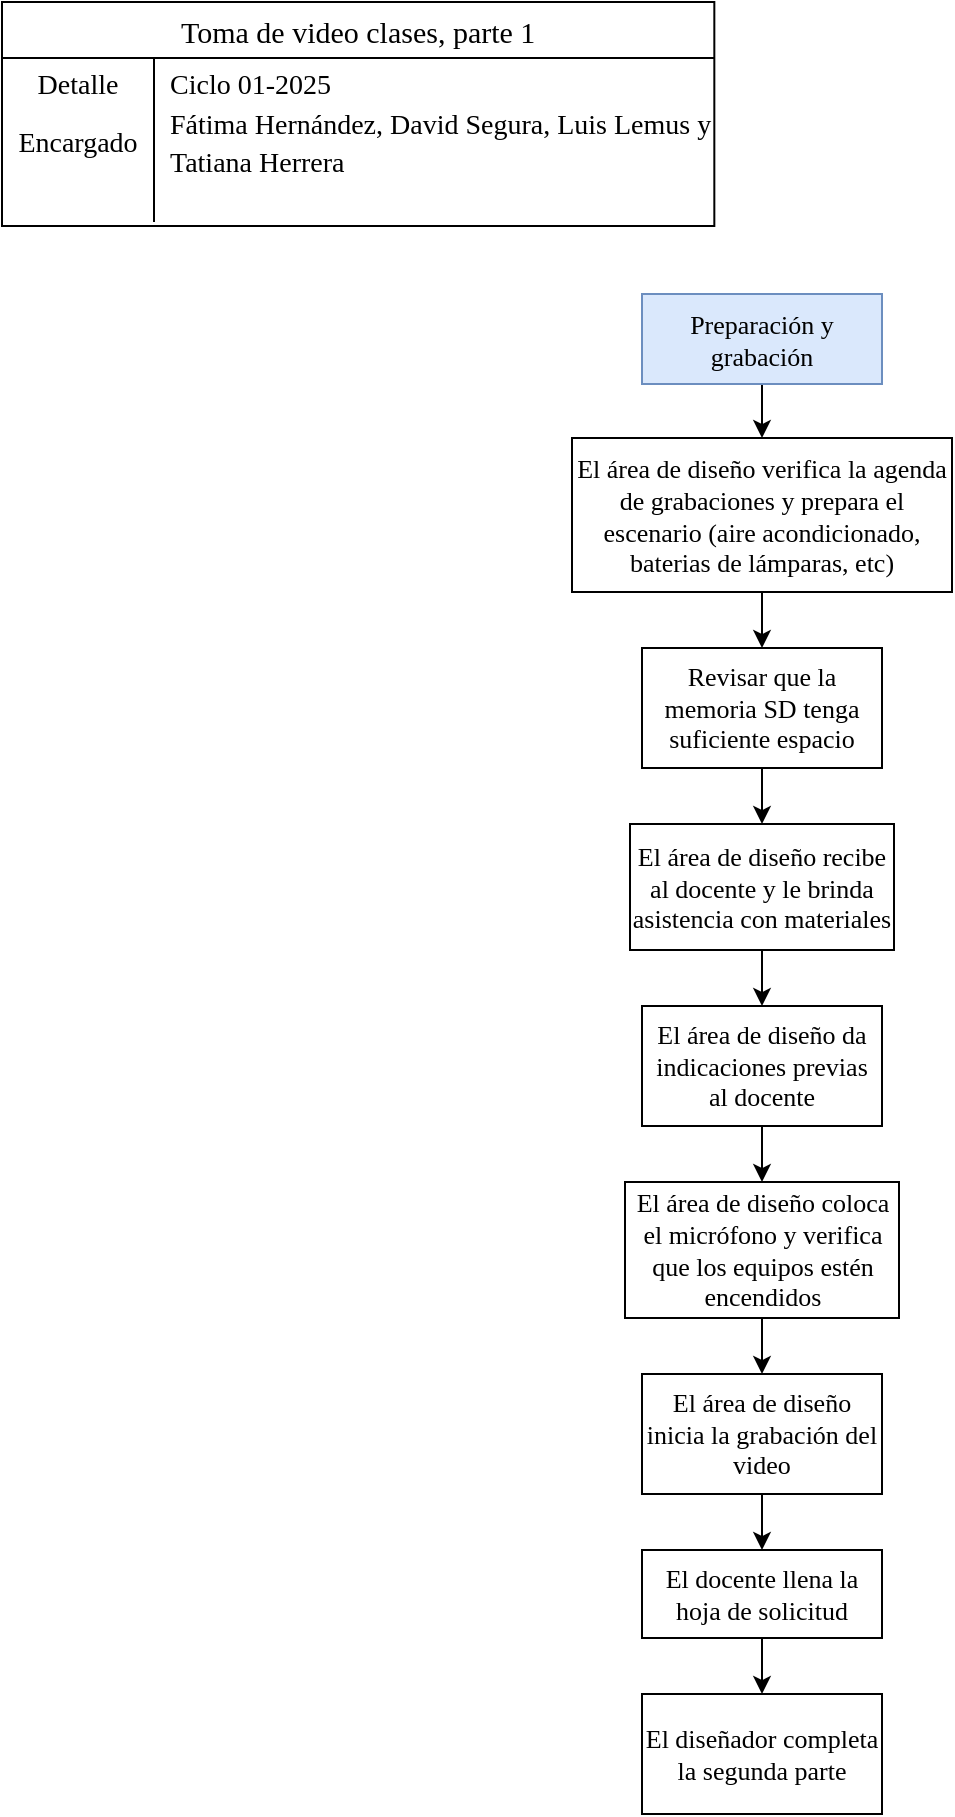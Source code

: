 <mxfile version="28.0.6">
  <diagram name="Página-1" id="JjM72OkgwJMH5U0479FH">
    <mxGraphModel dx="1188" dy="701" grid="0" gridSize="10" guides="1" tooltips="1" connect="1" arrows="1" fold="1" page="1" pageScale="1" pageWidth="827" pageHeight="1169" math="0" shadow="0">
      <root>
        <mxCell id="0" />
        <mxCell id="1" parent="0" />
        <mxCell id="_D6N30qZEQgWvShnuil0-1" value="Toma de video clases, parte 1" style="shape=table;startSize=28;container=1;collapsible=0;childLayout=tableLayout;fixedRows=1;rowLines=0;fontStyle=0;strokeColor=default;fontSize=15;fontFamily=Times New Roman;" vertex="1" parent="1">
          <mxGeometry x="34" y="30" width="356.165" height="111.966" as="geometry" />
        </mxCell>
        <mxCell id="_D6N30qZEQgWvShnuil0-2" value="" style="shape=tableRow;horizontal=0;startSize=0;swimlaneHead=0;swimlaneBody=0;top=0;left=0;bottom=0;right=0;collapsible=0;dropTarget=0;fillColor=none;points=[[0,0.5],[1,0.5]];portConstraint=eastwest;strokeColor=inherit;fontSize=16;fontFamily=Times New Roman;" vertex="1" parent="_D6N30qZEQgWvShnuil0-1">
          <mxGeometry y="28" width="356.165" height="20" as="geometry" />
        </mxCell>
        <mxCell id="_D6N30qZEQgWvShnuil0-3" value="&lt;font style=&quot;font-size: 14px;&quot;&gt;Detalle&lt;/font&gt;&lt;div&gt;&lt;br&gt;&lt;/div&gt;" style="shape=partialRectangle;html=1;whiteSpace=wrap;connectable=0;fillColor=none;top=0;left=0;bottom=0;right=0;overflow=hidden;pointerEvents=1;strokeColor=inherit;fontSize=16;fontFamily=Times New Roman;" vertex="1" parent="_D6N30qZEQgWvShnuil0-2">
          <mxGeometry width="76" height="20" as="geometry">
            <mxRectangle width="76" height="20" as="alternateBounds" />
          </mxGeometry>
        </mxCell>
        <mxCell id="_D6N30qZEQgWvShnuil0-4" value="&lt;font style=&quot;font-size: 14px;&quot;&gt;Ciclo 01-2025&lt;/font&gt;" style="shape=partialRectangle;html=1;whiteSpace=wrap;connectable=0;fillColor=none;top=0;left=0;bottom=0;right=0;align=left;spacingLeft=6;overflow=hidden;strokeColor=inherit;fontSize=16;fontFamily=Times New Roman;" vertex="1" parent="_D6N30qZEQgWvShnuil0-2">
          <mxGeometry x="76" width="280" height="20" as="geometry">
            <mxRectangle width="280" height="20" as="alternateBounds" />
          </mxGeometry>
        </mxCell>
        <mxCell id="_D6N30qZEQgWvShnuil0-5" value="" style="shape=tableRow;horizontal=0;startSize=0;swimlaneHead=0;swimlaneBody=0;top=0;left=0;bottom=0;right=0;collapsible=0;dropTarget=0;fillColor=none;points=[[0,0.5],[1,0.5]];portConstraint=eastwest;strokeColor=inherit;fontSize=16;fontFamily=Times New Roman;" vertex="1" parent="_D6N30qZEQgWvShnuil0-1">
          <mxGeometry y="48" width="356.165" height="42" as="geometry" />
        </mxCell>
        <mxCell id="_D6N30qZEQgWvShnuil0-6" value="&lt;font style=&quot;font-size: 14px;&quot;&gt;Encargado&lt;/font&gt;" style="shape=partialRectangle;html=1;whiteSpace=wrap;connectable=0;fillColor=none;top=0;left=0;bottom=0;right=0;overflow=hidden;strokeColor=inherit;fontSize=16;fontFamily=Times New Roman;" vertex="1" parent="_D6N30qZEQgWvShnuil0-5">
          <mxGeometry width="76" height="42" as="geometry">
            <mxRectangle width="76" height="42" as="alternateBounds" />
          </mxGeometry>
        </mxCell>
        <mxCell id="_D6N30qZEQgWvShnuil0-7" value="&lt;span style=&quot;font-size: 14px;&quot;&gt;Fátima Hernández, David Segura, Luis Lemus y Tatiana Herrera&lt;/span&gt;" style="shape=partialRectangle;html=1;whiteSpace=wrap;connectable=0;fillColor=none;top=0;left=0;bottom=0;right=0;align=left;spacingLeft=6;overflow=hidden;strokeColor=inherit;fontSize=16;fontFamily=Times New Roman;" vertex="1" parent="_D6N30qZEQgWvShnuil0-5">
          <mxGeometry x="76" width="280" height="42" as="geometry">
            <mxRectangle width="280" height="42" as="alternateBounds" />
          </mxGeometry>
        </mxCell>
        <mxCell id="_D6N30qZEQgWvShnuil0-8" value="" style="shape=tableRow;horizontal=0;startSize=0;swimlaneHead=0;swimlaneBody=0;top=0;left=0;bottom=0;right=0;collapsible=0;dropTarget=0;fillColor=none;points=[[0,0.5],[1,0.5]];portConstraint=eastwest;strokeColor=inherit;fontSize=16;fontFamily=Times New Roman;" vertex="1" parent="_D6N30qZEQgWvShnuil0-1">
          <mxGeometry y="90" width="356.165" height="20" as="geometry" />
        </mxCell>
        <mxCell id="_D6N30qZEQgWvShnuil0-9" value="" style="shape=partialRectangle;html=1;whiteSpace=wrap;connectable=0;fillColor=none;top=0;left=0;bottom=0;right=0;overflow=hidden;strokeColor=inherit;fontSize=16;fontFamily=Times New Roman;" vertex="1" parent="_D6N30qZEQgWvShnuil0-8">
          <mxGeometry width="76" height="20" as="geometry">
            <mxRectangle width="76" height="20" as="alternateBounds" />
          </mxGeometry>
        </mxCell>
        <mxCell id="_D6N30qZEQgWvShnuil0-10" value="" style="shape=partialRectangle;html=1;whiteSpace=wrap;connectable=0;fillColor=none;top=0;left=0;bottom=0;right=0;align=left;spacingLeft=6;overflow=hidden;strokeColor=inherit;fontSize=16;fontFamily=Times New Roman;" vertex="1" parent="_D6N30qZEQgWvShnuil0-8">
          <mxGeometry x="76" width="280" height="20" as="geometry">
            <mxRectangle width="280" height="20" as="alternateBounds" />
          </mxGeometry>
        </mxCell>
        <mxCell id="_D6N30qZEQgWvShnuil0-14" value="" style="edgeStyle=orthogonalEdgeStyle;rounded=0;orthogonalLoop=1;jettySize=auto;html=1;" edge="1" parent="1" source="_D6N30qZEQgWvShnuil0-12" target="_D6N30qZEQgWvShnuil0-13">
          <mxGeometry relative="1" as="geometry" />
        </mxCell>
        <mxCell id="_D6N30qZEQgWvShnuil0-12" value="&lt;font&gt;Preparación y grabación&lt;/font&gt;" style="rounded=0;whiteSpace=wrap;html=1;fontFamily=Times New Roman;fontSize=13;fillColor=#dae8fc;strokeColor=#6c8ebf;" vertex="1" parent="1">
          <mxGeometry x="354" y="176" width="120" height="45" as="geometry" />
        </mxCell>
        <mxCell id="_D6N30qZEQgWvShnuil0-16" value="" style="edgeStyle=orthogonalEdgeStyle;rounded=0;orthogonalLoop=1;jettySize=auto;html=1;" edge="1" parent="1" source="_D6N30qZEQgWvShnuil0-13" target="_D6N30qZEQgWvShnuil0-15">
          <mxGeometry relative="1" as="geometry" />
        </mxCell>
        <mxCell id="_D6N30qZEQgWvShnuil0-13" value="El área de diseño verifica la agenda de grabaciones y prepara el escenario (aire acondicionado, baterias de lámparas, etc)" style="whiteSpace=wrap;html=1;fontSize=13;fontFamily=Times New Roman;rounded=0;" vertex="1" parent="1">
          <mxGeometry x="319" y="248" width="190" height="77" as="geometry" />
        </mxCell>
        <mxCell id="_D6N30qZEQgWvShnuil0-18" value="" style="edgeStyle=orthogonalEdgeStyle;rounded=0;orthogonalLoop=1;jettySize=auto;html=1;" edge="1" parent="1" source="_D6N30qZEQgWvShnuil0-15" target="_D6N30qZEQgWvShnuil0-17">
          <mxGeometry relative="1" as="geometry" />
        </mxCell>
        <mxCell id="_D6N30qZEQgWvShnuil0-15" value="Revisar que la memoria SD tenga suficiente espacio" style="whiteSpace=wrap;html=1;fontSize=13;fontFamily=Times New Roman;rounded=0;" vertex="1" parent="1">
          <mxGeometry x="354" y="353" width="120" height="60" as="geometry" />
        </mxCell>
        <mxCell id="_D6N30qZEQgWvShnuil0-20" value="" style="edgeStyle=orthogonalEdgeStyle;rounded=0;orthogonalLoop=1;jettySize=auto;html=1;" edge="1" parent="1" source="_D6N30qZEQgWvShnuil0-17" target="_D6N30qZEQgWvShnuil0-19">
          <mxGeometry relative="1" as="geometry" />
        </mxCell>
        <mxCell id="_D6N30qZEQgWvShnuil0-17" value="El área de diseño recibe al docente y le brinda asistencia con materiales" style="whiteSpace=wrap;html=1;fontSize=13;fontFamily=Times New Roman;rounded=0;" vertex="1" parent="1">
          <mxGeometry x="348" y="441" width="132" height="63" as="geometry" />
        </mxCell>
        <mxCell id="_D6N30qZEQgWvShnuil0-22" value="" style="edgeStyle=orthogonalEdgeStyle;rounded=0;orthogonalLoop=1;jettySize=auto;html=1;" edge="1" parent="1" source="_D6N30qZEQgWvShnuil0-19" target="_D6N30qZEQgWvShnuil0-21">
          <mxGeometry relative="1" as="geometry" />
        </mxCell>
        <mxCell id="_D6N30qZEQgWvShnuil0-19" value="El área de diseño da indicaciones previas al docente" style="whiteSpace=wrap;html=1;fontSize=13;fontFamily=Times New Roman;rounded=0;" vertex="1" parent="1">
          <mxGeometry x="354" y="532" width="120" height="60" as="geometry" />
        </mxCell>
        <mxCell id="_D6N30qZEQgWvShnuil0-24" value="" style="edgeStyle=orthogonalEdgeStyle;rounded=0;orthogonalLoop=1;jettySize=auto;html=1;" edge="1" parent="1" source="_D6N30qZEQgWvShnuil0-21" target="_D6N30qZEQgWvShnuil0-23">
          <mxGeometry relative="1" as="geometry" />
        </mxCell>
        <mxCell id="_D6N30qZEQgWvShnuil0-21" value="El área de diseño coloca el micrófono y verifica que los equipos estén encendidos" style="whiteSpace=wrap;html=1;fontSize=13;fontFamily=Times New Roman;rounded=0;" vertex="1" parent="1">
          <mxGeometry x="345.5" y="620" width="137" height="68" as="geometry" />
        </mxCell>
        <mxCell id="_D6N30qZEQgWvShnuil0-26" value="" style="edgeStyle=orthogonalEdgeStyle;rounded=0;orthogonalLoop=1;jettySize=auto;html=1;" edge="1" parent="1" source="_D6N30qZEQgWvShnuil0-23" target="_D6N30qZEQgWvShnuil0-25">
          <mxGeometry relative="1" as="geometry" />
        </mxCell>
        <mxCell id="_D6N30qZEQgWvShnuil0-23" value="El área de diseño inicia la grabación del video" style="whiteSpace=wrap;html=1;fontSize=13;fontFamily=Times New Roman;rounded=0;" vertex="1" parent="1">
          <mxGeometry x="354" y="716" width="120" height="60" as="geometry" />
        </mxCell>
        <mxCell id="_D6N30qZEQgWvShnuil0-30" value="" style="edgeStyle=orthogonalEdgeStyle;rounded=0;orthogonalLoop=1;jettySize=auto;html=1;" edge="1" parent="1" source="_D6N30qZEQgWvShnuil0-25" target="_D6N30qZEQgWvShnuil0-29">
          <mxGeometry relative="1" as="geometry" />
        </mxCell>
        <mxCell id="_D6N30qZEQgWvShnuil0-25" value="El docente llena la hoja de solicitud" style="whiteSpace=wrap;html=1;fontSize=13;fontFamily=Times New Roman;rounded=0;" vertex="1" parent="1">
          <mxGeometry x="354" y="804" width="120" height="44" as="geometry" />
        </mxCell>
        <mxCell id="_D6N30qZEQgWvShnuil0-29" value="El diseñador completa la segunda parte" style="whiteSpace=wrap;html=1;fontSize=13;fontFamily=Times New Roman;rounded=0;" vertex="1" parent="1">
          <mxGeometry x="354" y="876" width="120" height="60" as="geometry" />
        </mxCell>
      </root>
    </mxGraphModel>
  </diagram>
</mxfile>
